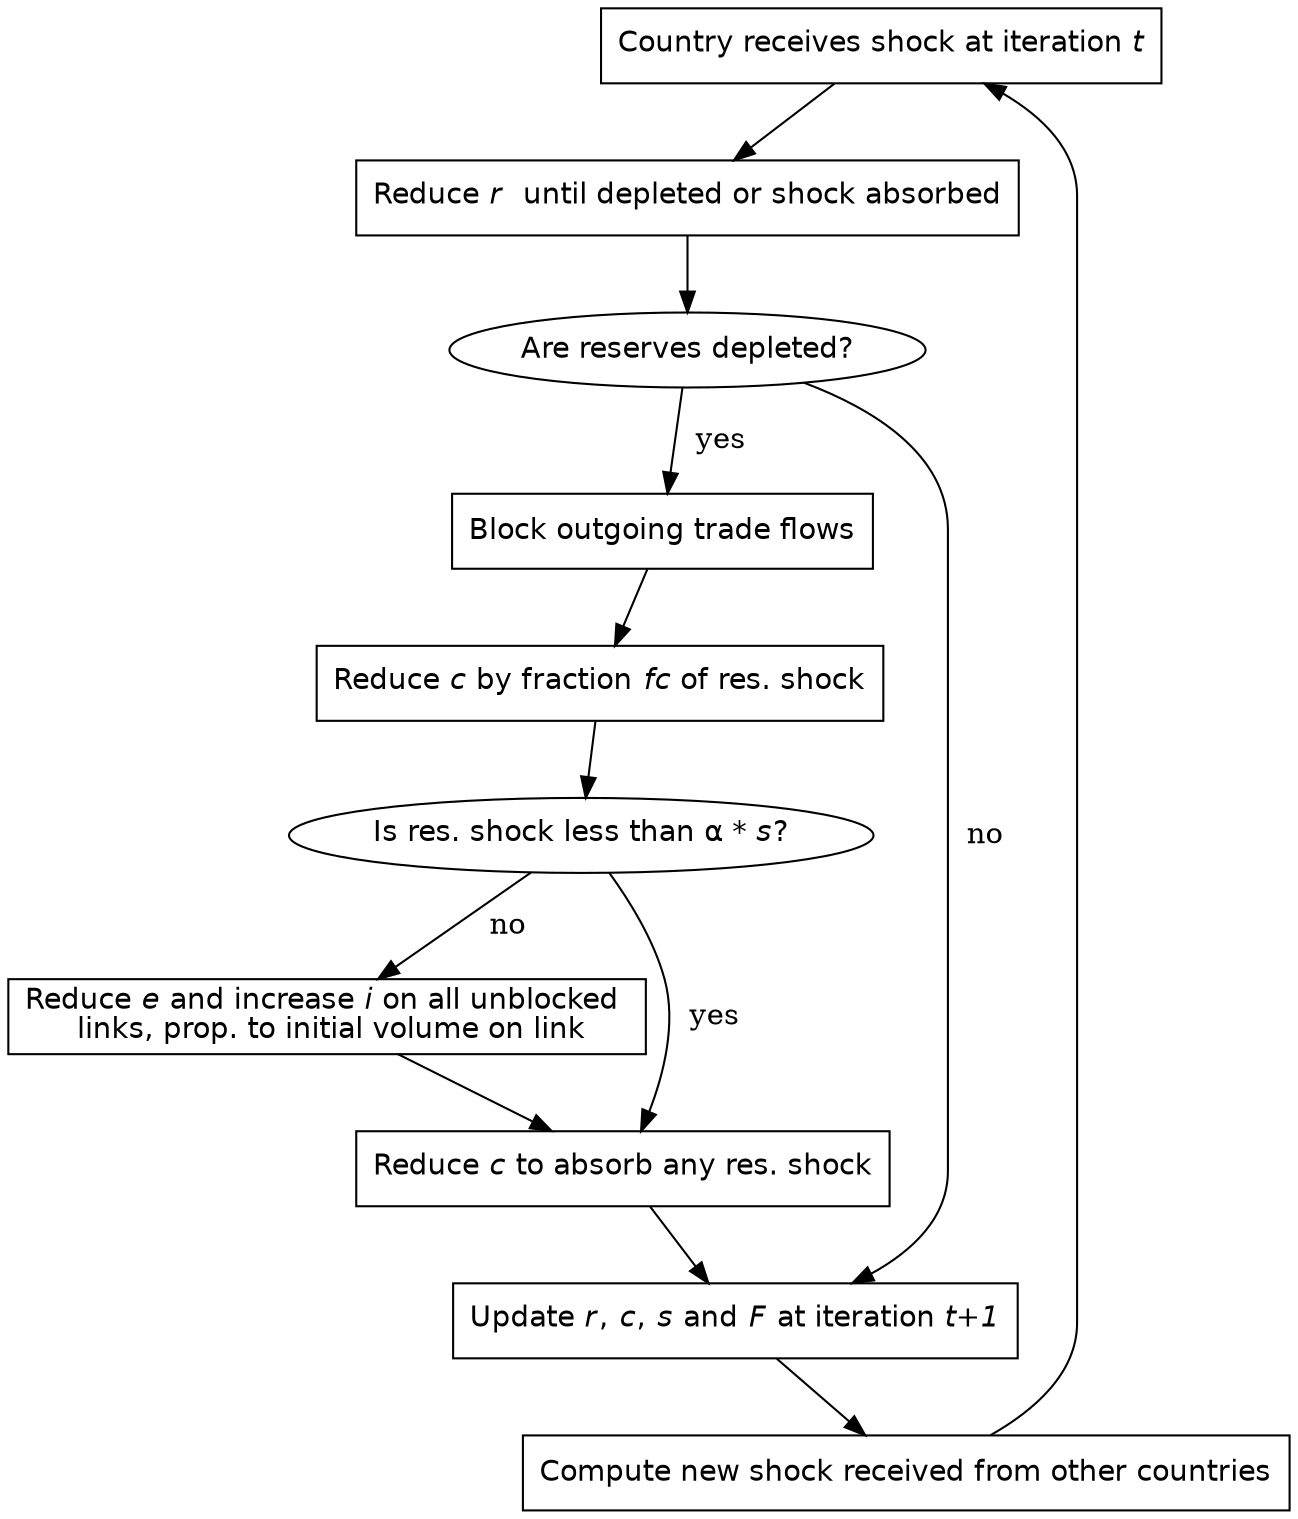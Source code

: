 digraph sim_model {
#    graph [fontsize = 8]
    
    node [shape = box, fontname = Helvetica]
    A [label = <Country receives shock at iteration <I>t</I>>]
    B [label = <Reduce <I>r</I>  until depleted or shock absorbed>]
    C [shape = ellipse, label = <Are reserves depleted?>]
    D [label = <Block outgoing trade flows>]
    E [label = <Reduce <I>c</I> by fraction <I>fc</I> of res. shock>]
    F [shape = ellipse, label = <Is res. shock less than &alpha; * <I>s</I>?>]
    G [label = <Reduce <I>e</I> and increase <I>i</I> on all unblocked <BR/> links, prop. to initial volume on link>]
    H [label = <Reduce <I>c</I> to absorb any res. shock>]
    I [label = <Update <I>r</I>, <I>c</I>, <I>s</I> and <I>F</I> at iteration <I>t+1</I>>]
    J [label = <Compute new shock received from other countries>]

    A -> B B -> C
    C -> D [label = "  yes"]; C -> I [label = "  no"]
    D -> E; E -> F
    F -> H [label = "  yes"]; F -> G [label = "  no"]
    G -> H; H -> I; I -> J; J -> A
}